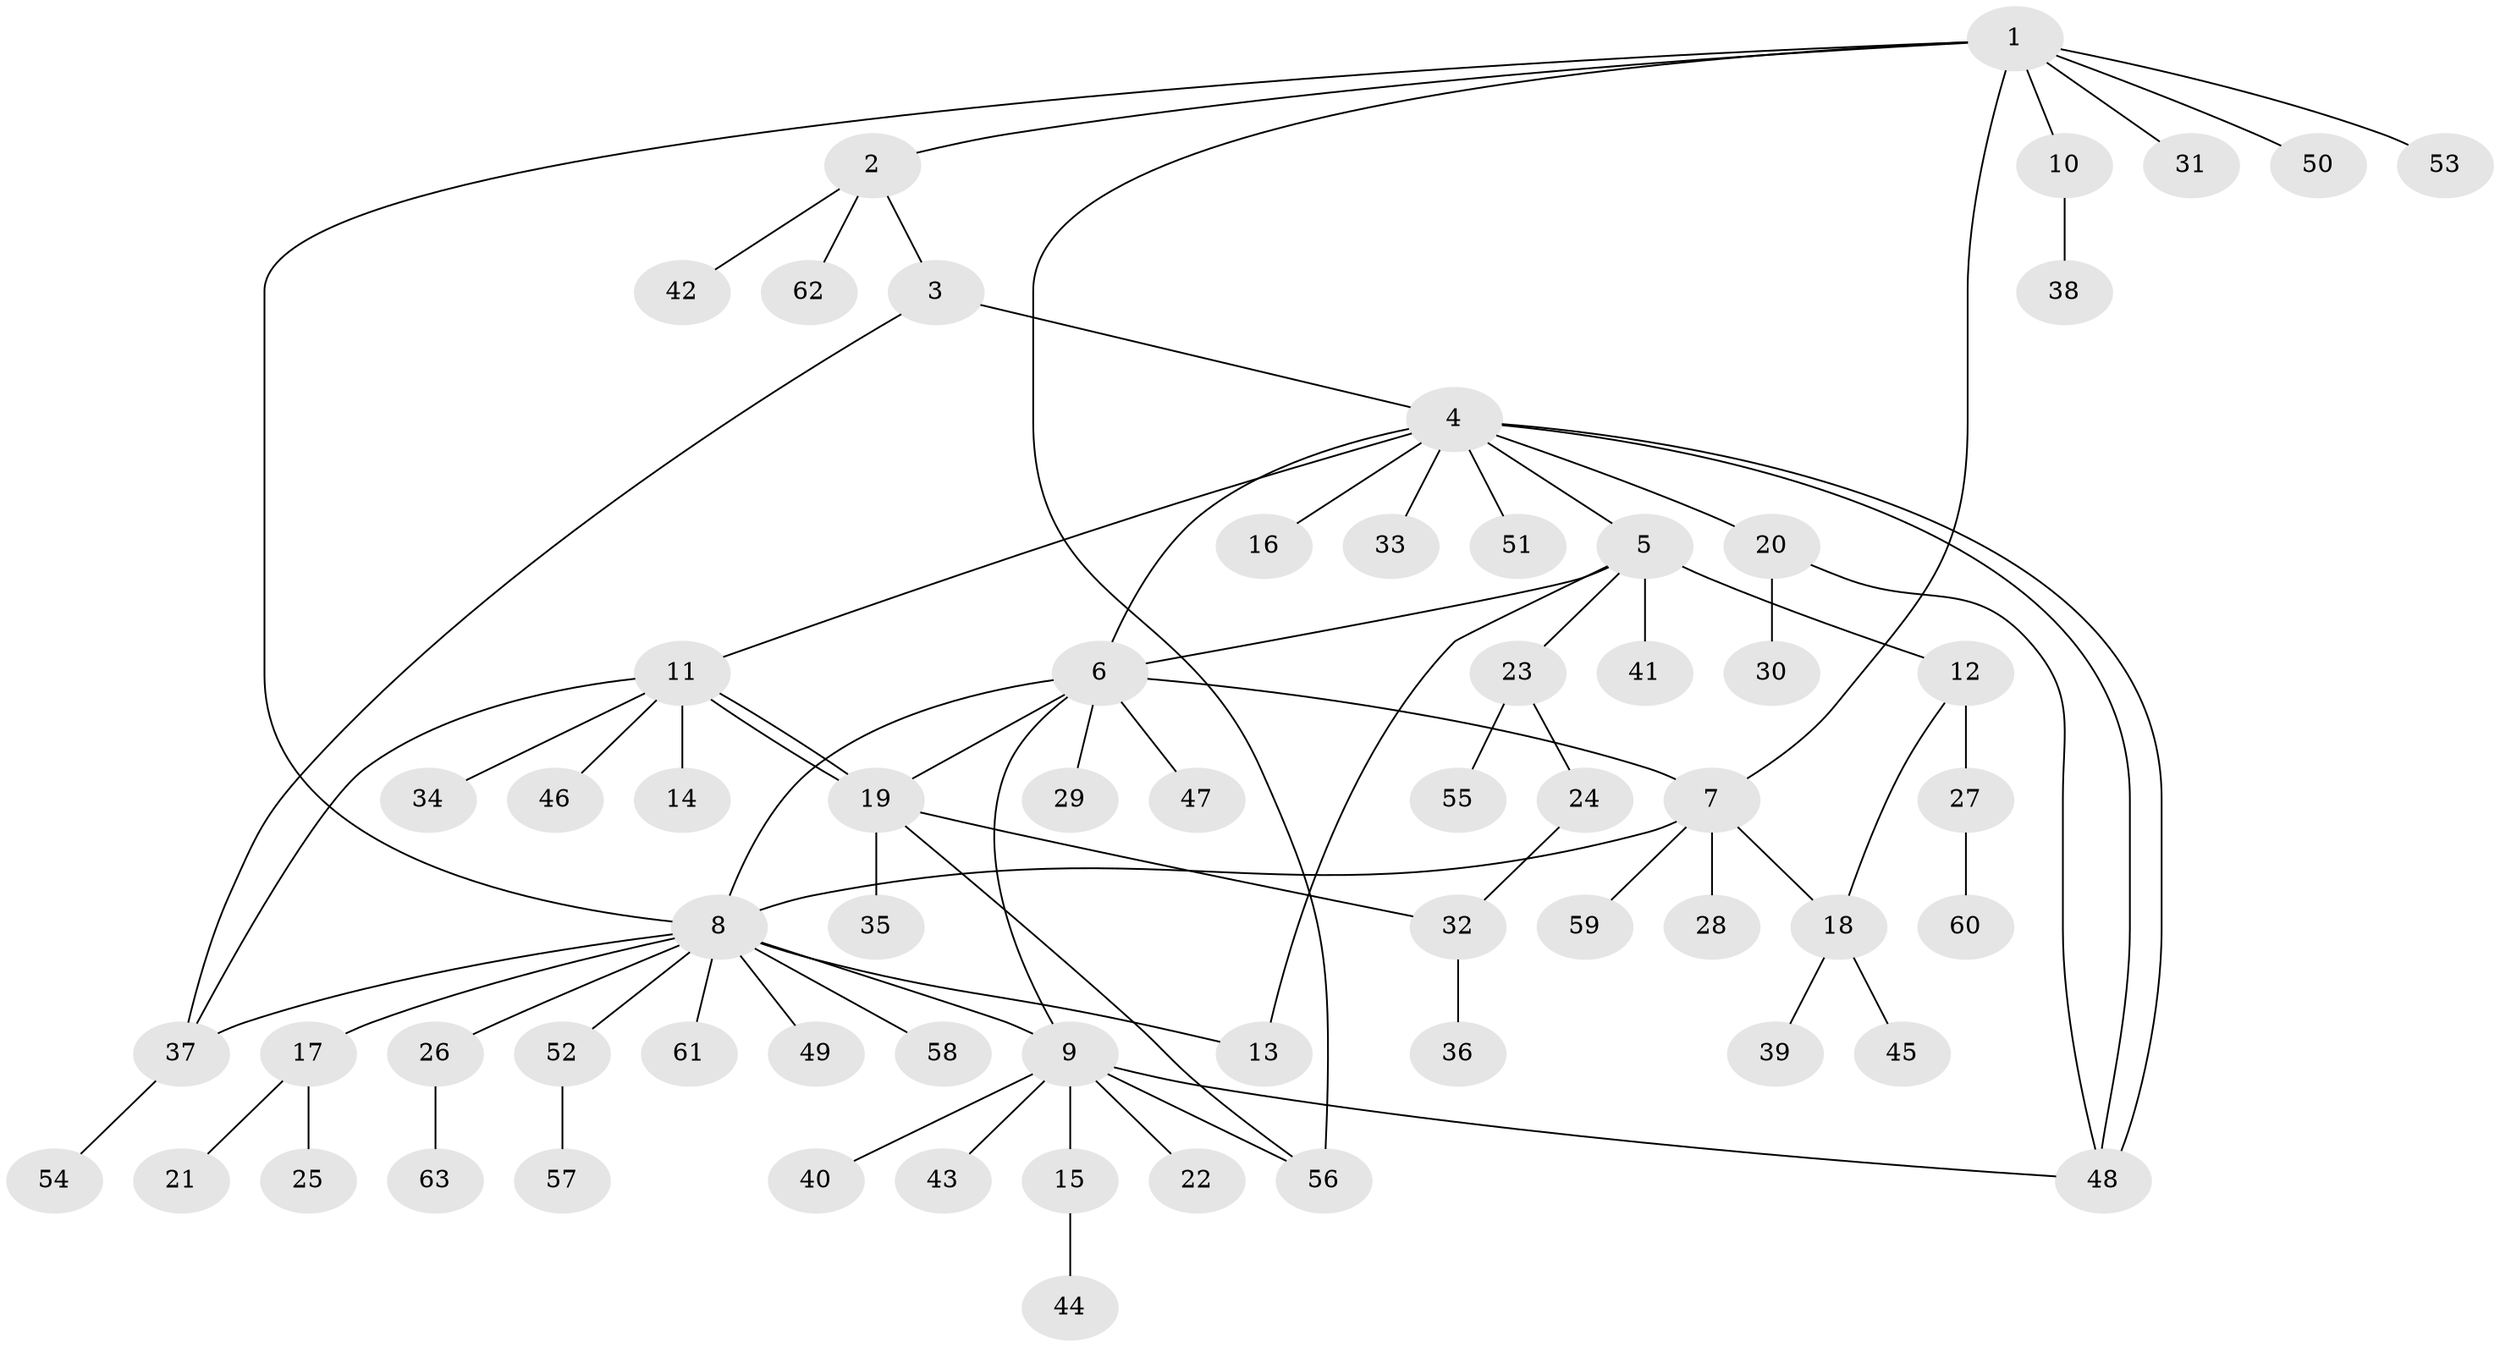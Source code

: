 // coarse degree distribution, {5: 0.15789473684210525, 2: 0.10526315789473684, 6: 0.10526315789473684, 11: 0.05263157894736842, 4: 0.05263157894736842, 1: 0.3684210526315789, 3: 0.15789473684210525}
// Generated by graph-tools (version 1.1) at 2025/50/03/04/25 22:50:16]
// undirected, 63 vertices, 79 edges
graph export_dot {
  node [color=gray90,style=filled];
  1;
  2;
  3;
  4;
  5;
  6;
  7;
  8;
  9;
  10;
  11;
  12;
  13;
  14;
  15;
  16;
  17;
  18;
  19;
  20;
  21;
  22;
  23;
  24;
  25;
  26;
  27;
  28;
  29;
  30;
  31;
  32;
  33;
  34;
  35;
  36;
  37;
  38;
  39;
  40;
  41;
  42;
  43;
  44;
  45;
  46;
  47;
  48;
  49;
  50;
  51;
  52;
  53;
  54;
  55;
  56;
  57;
  58;
  59;
  60;
  61;
  62;
  63;
  1 -- 2;
  1 -- 7;
  1 -- 8;
  1 -- 10;
  1 -- 31;
  1 -- 50;
  1 -- 53;
  1 -- 56;
  2 -- 3;
  2 -- 42;
  2 -- 62;
  3 -- 4;
  3 -- 37;
  4 -- 5;
  4 -- 6;
  4 -- 11;
  4 -- 16;
  4 -- 20;
  4 -- 33;
  4 -- 48;
  4 -- 48;
  4 -- 51;
  5 -- 6;
  5 -- 12;
  5 -- 13;
  5 -- 23;
  5 -- 41;
  6 -- 7;
  6 -- 8;
  6 -- 9;
  6 -- 19;
  6 -- 29;
  6 -- 47;
  7 -- 8;
  7 -- 18;
  7 -- 28;
  7 -- 59;
  8 -- 9;
  8 -- 13;
  8 -- 17;
  8 -- 26;
  8 -- 37;
  8 -- 49;
  8 -- 52;
  8 -- 58;
  8 -- 61;
  9 -- 15;
  9 -- 22;
  9 -- 40;
  9 -- 43;
  9 -- 48;
  9 -- 56;
  10 -- 38;
  11 -- 14;
  11 -- 19;
  11 -- 19;
  11 -- 34;
  11 -- 37;
  11 -- 46;
  12 -- 18;
  12 -- 27;
  15 -- 44;
  17 -- 21;
  17 -- 25;
  18 -- 39;
  18 -- 45;
  19 -- 32;
  19 -- 35;
  19 -- 56;
  20 -- 30;
  20 -- 48;
  23 -- 24;
  23 -- 55;
  24 -- 32;
  26 -- 63;
  27 -- 60;
  32 -- 36;
  37 -- 54;
  52 -- 57;
}
